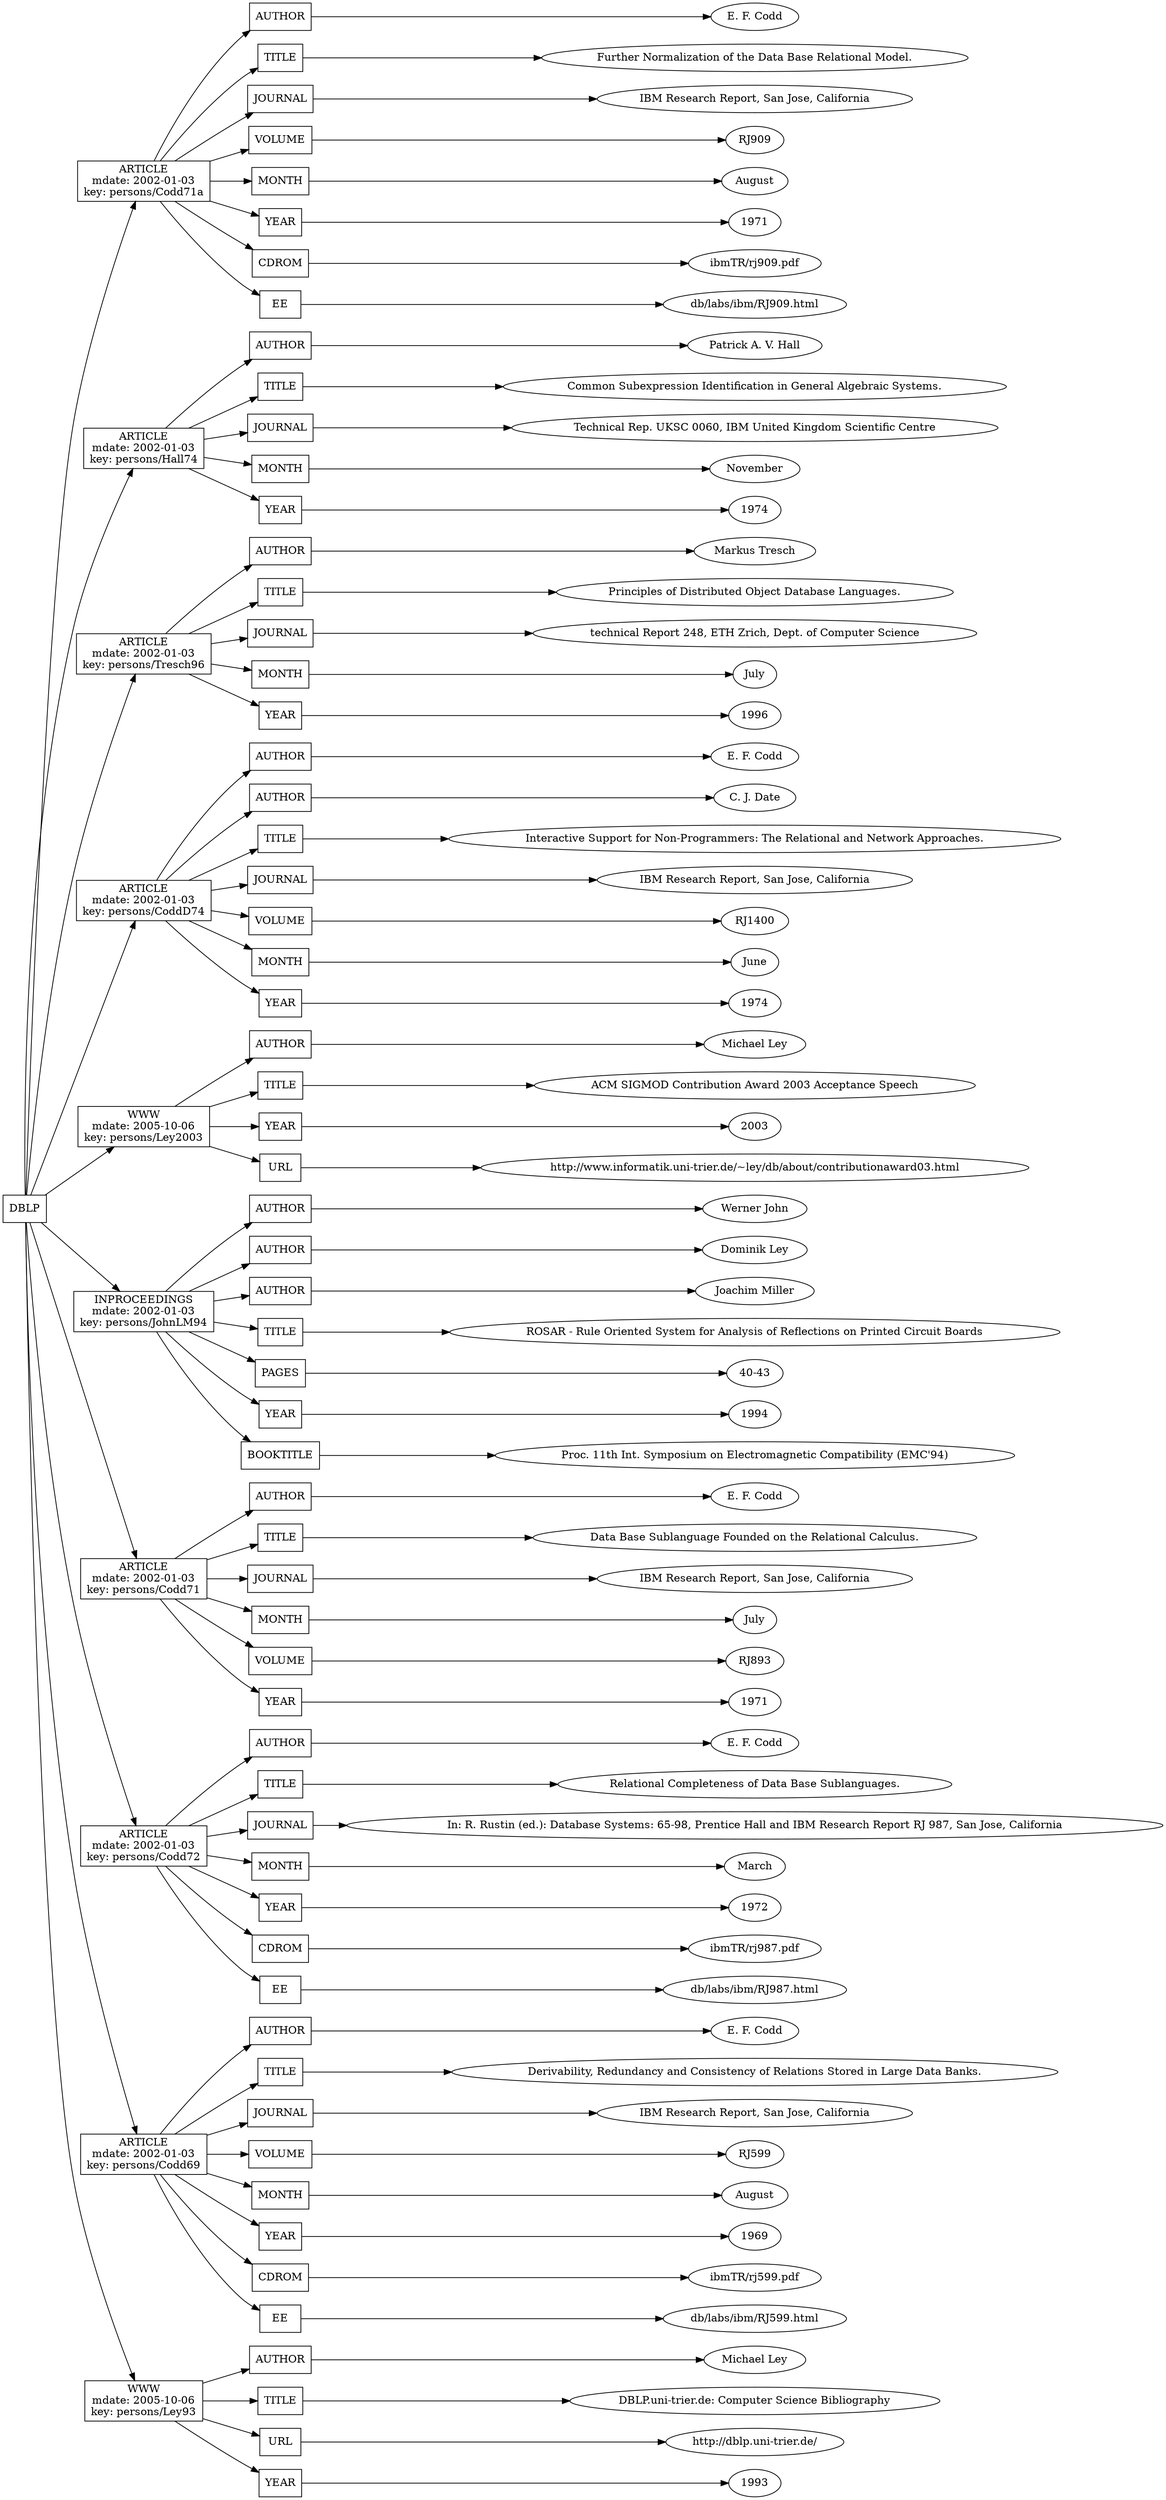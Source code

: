 digraph {
rankdir=LR
node [shape="box"]

dblp0 [label="DBLP"]
article1 [label="ARTICLE\nmdate: 2002-01-03
key: persons/Codd71a
"]
dblp0 -> {article1}

author0 [label="AUTHOR"]
node [shape="oval"]
author0x [label="E. F. Codd"]
author0 -> author0x
article1 -> {author0}

node [shape="box"]
title1 [label="TITLE"]
node [shape="oval"]
title1x [label="Further Normalization of the Data Base Relational Model."]
title1 -> title1x
article1 -> {title1}

node [shape="box"]
journal2 [label="JOURNAL"]
node [shape="oval"]
journal2x [label="IBM Research Report, San Jose, California"]
journal2 -> journal2x
article1 -> {journal2}

node [shape="box"]
volume3 [label="VOLUME"]
node [shape="oval"]
volume3x [label="RJ909"]
volume3 -> volume3x
article1 -> {volume3}

node [shape="box"]
month4 [label="MONTH"]
node [shape="oval"]
month4x [label="August"]
month4 -> month4x
article1 -> {month4}

node [shape="box"]
year5 [label="YEAR"]
node [shape="oval"]
year5x [label="1971"]
year5 -> year5x
article1 -> {year5}

node [shape="box"]
cdrom6 [label="CDROM"]
node [shape="oval"]
cdrom6x [label="ibmTR/rj909.pdf"]
cdrom6 -> cdrom6x
article1 -> {cdrom6}

node [shape="box"]
ee7 [label="EE"]
node [shape="oval"]
ee7x [label="db/labs/ibm/RJ909.html"]
ee7 -> ee7x
article1 -> {ee7}

node [shape="box"]
article2 [label="ARTICLE\nmdate: 2002-01-03
key: persons/Hall74
"]
dblp0 -> {article2}

author8 [label="AUTHOR"]
node [shape="oval"]
author8x [label="Patrick A. V. Hall"]
author8 -> author8x
article2 -> {author8}

node [shape="box"]
title9 [label="TITLE"]
node [shape="oval"]
title9x [label="Common Subexpression Identification in General Algebraic Systems."]
title9 -> title9x
article2 -> {title9}

node [shape="box"]
journal10 [label="JOURNAL"]
node [shape="oval"]
journal10x [label="Technical Rep. UKSC 0060, IBM United Kingdom Scientific Centre"]
journal10 -> journal10x
article2 -> {journal10}

node [shape="box"]
month11 [label="MONTH"]
node [shape="oval"]
month11x [label="November"]
month11 -> month11x
article2 -> {month11}

node [shape="box"]
year12 [label="YEAR"]
node [shape="oval"]
year12x [label="1974"]
year12 -> year12x
article2 -> {year12}

node [shape="box"]
article3 [label="ARTICLE\nmdate: 2002-01-03
key: persons/Tresch96
"]
dblp0 -> {article3}

author13 [label="AUTHOR"]
node [shape="oval"]
author13x [label="Markus Tresch"]
author13 -> author13x
article3 -> {author13}

node [shape="box"]
title14 [label="TITLE"]
node [shape="oval"]
title14x [label="Principles of Distributed Object Database Languages."]
title14 -> title14x
article3 -> {title14}

node [shape="box"]
journal15 [label="JOURNAL"]
node [shape="oval"]
journal15x [label="technical Report 248, ETH Zrich, Dept. of Computer Science"]
journal15 -> journal15x
article3 -> {journal15}

node [shape="box"]
month16 [label="MONTH"]
node [shape="oval"]
month16x [label="July"]
month16 -> month16x
article3 -> {month16}

node [shape="box"]
year17 [label="YEAR"]
node [shape="oval"]
year17x [label="1996"]
year17 -> year17x
article3 -> {year17}

node [shape="box"]
article4 [label="ARTICLE\nmdate: 2002-01-03
key: persons/CoddD74
"]
dblp0 -> {article4}

author18 [label="AUTHOR"]
node [shape="oval"]
author18x [label="E. F. Codd"]
author18 -> author18x
article4 -> {author18}

node [shape="box"]
author19 [label="AUTHOR"]
node [shape="oval"]
author19x [label="C. J. Date"]
author19 -> author19x
article4 -> {author19}

node [shape="box"]
title20 [label="TITLE"]
node [shape="oval"]
title20x [label="Interactive Support for Non-Programmers: The Relational and Network Approaches."]
title20 -> title20x
article4 -> {title20}

node [shape="box"]
journal21 [label="JOURNAL"]
node [shape="oval"]
journal21x [label="IBM Research Report, San Jose, California"]
journal21 -> journal21x
article4 -> {journal21}

node [shape="box"]
volume22 [label="VOLUME"]
node [shape="oval"]
volume22x [label="RJ1400"]
volume22 -> volume22x
article4 -> {volume22}

node [shape="box"]
month23 [label="MONTH"]
node [shape="oval"]
month23x [label="June"]
month23 -> month23x
article4 -> {month23}

node [shape="box"]
year24 [label="YEAR"]
node [shape="oval"]
year24x [label="1974"]
year24 -> year24x
article4 -> {year24}

node [shape="box"]
www5 [label="WWW\nmdate: 2005-10-06
key: persons/Ley2003
"]
dblp0 -> {www5}

author25 [label="AUTHOR"]
node [shape="oval"]
author25x [label="Michael Ley"]
author25 -> author25x
www5 -> {author25}

node [shape="box"]
title26 [label="TITLE"]
node [shape="oval"]
title26x [label="ACM SIGMOD Contribution Award 2003 Acceptance Speech"]
title26 -> title26x
www5 -> {title26}

node [shape="box"]
year27 [label="YEAR"]
node [shape="oval"]
year27x [label="2003"]
year27 -> year27x
www5 -> {year27}

node [shape="box"]
url28 [label="URL"]
node [shape="oval"]
url28x [label="http://www.informatik.uni-trier.de/~ley/db/about/contributionaward03.html"]
url28 -> url28x
www5 -> {url28}

node [shape="box"]
inproceedings6 [label="INPROCEEDINGS\nmdate: 2002-01-03
key: persons/JohnLM94
"]
dblp0 -> {inproceedings6}

author29 [label="AUTHOR"]
node [shape="oval"]
author29x [label="Werner John"]
author29 -> author29x
inproceedings6 -> {author29}

node [shape="box"]
author30 [label="AUTHOR"]
node [shape="oval"]
author30x [label="Dominik Ley"]
author30 -> author30x
inproceedings6 -> {author30}

node [shape="box"]
author31 [label="AUTHOR"]
node [shape="oval"]
author31x [label="Joachim Miller"]
author31 -> author31x
inproceedings6 -> {author31}

node [shape="box"]
title32 [label="TITLE"]
node [shape="oval"]
title32x [label="ROSAR - Rule Oriented System for Analysis of Reflections on Printed Circuit Boards"]
title32 -> title32x
inproceedings6 -> {title32}

node [shape="box"]
pages33 [label="PAGES"]
node [shape="oval"]
pages33x [label="40-43"]
pages33 -> pages33x
inproceedings6 -> {pages33}

node [shape="box"]
year34 [label="YEAR"]
node [shape="oval"]
year34x [label="1994"]
year34 -> year34x
inproceedings6 -> {year34}

node [shape="box"]
booktitle35 [label="BOOKTITLE"]
node [shape="oval"]
booktitle35x [label="Proc. 11th Int. Symposium on Electromagnetic Compatibility (EMC'94)"]
booktitle35 -> booktitle35x
inproceedings6 -> {booktitle35}

node [shape="box"]
article7 [label="ARTICLE\nmdate: 2002-01-03
key: persons/Codd71
"]
dblp0 -> {article7}

author36 [label="AUTHOR"]
node [shape="oval"]
author36x [label="E. F. Codd"]
author36 -> author36x
article7 -> {author36}

node [shape="box"]
title37 [label="TITLE"]
node [shape="oval"]
title37x [label="Data Base Sublanguage Founded on the Relational Calculus."]
title37 -> title37x
article7 -> {title37}

node [shape="box"]
journal38 [label="JOURNAL"]
node [shape="oval"]
journal38x [label="IBM Research Report, San Jose, California"]
journal38 -> journal38x
article7 -> {journal38}

node [shape="box"]
month39 [label="MONTH"]
node [shape="oval"]
month39x [label="July"]
month39 -> month39x
article7 -> {month39}

node [shape="box"]
volume40 [label="VOLUME"]
node [shape="oval"]
volume40x [label="RJ893"]
volume40 -> volume40x
article7 -> {volume40}

node [shape="box"]
year41 [label="YEAR"]
node [shape="oval"]
year41x [label="1971"]
year41 -> year41x
article7 -> {year41}

node [shape="box"]
article8 [label="ARTICLE\nmdate: 2002-01-03
key: persons/Codd72
"]
dblp0 -> {article8}

author42 [label="AUTHOR"]
node [shape="oval"]
author42x [label="E. F. Codd"]
author42 -> author42x
article8 -> {author42}

node [shape="box"]
title43 [label="TITLE"]
node [shape="oval"]
title43x [label="Relational Completeness of Data Base Sublanguages."]
title43 -> title43x
article8 -> {title43}

node [shape="box"]
journal44 [label="JOURNAL"]
node [shape="oval"]
journal44x [label="In: R. Rustin (ed.): Database Systems: 65-98, Prentice Hall and IBM Research Report RJ 987, San Jose, California"]
journal44 -> journal44x
article8 -> {journal44}

node [shape="box"]
month45 [label="MONTH"]
node [shape="oval"]
month45x [label="March"]
month45 -> month45x
article8 -> {month45}

node [shape="box"]
year46 [label="YEAR"]
node [shape="oval"]
year46x [label="1972"]
year46 -> year46x
article8 -> {year46}

node [shape="box"]
cdrom47 [label="CDROM"]
node [shape="oval"]
cdrom47x [label="ibmTR/rj987.pdf"]
cdrom47 -> cdrom47x
article8 -> {cdrom47}

node [shape="box"]
ee48 [label="EE"]
node [shape="oval"]
ee48x [label="db/labs/ibm/RJ987.html"]
ee48 -> ee48x
article8 -> {ee48}

node [shape="box"]
article9 [label="ARTICLE\nmdate: 2002-01-03
key: persons/Codd69
"]
dblp0 -> {article9}

author49 [label="AUTHOR"]
node [shape="oval"]
author49x [label="E. F. Codd"]
author49 -> author49x
article9 -> {author49}

node [shape="box"]
title50 [label="TITLE"]
node [shape="oval"]
title50x [label="Derivability, Redundancy and Consistency of Relations Stored in Large Data Banks."]
title50 -> title50x
article9 -> {title50}

node [shape="box"]
journal51 [label="JOURNAL"]
node [shape="oval"]
journal51x [label="IBM Research Report, San Jose, California"]
journal51 -> journal51x
article9 -> {journal51}

node [shape="box"]
volume52 [label="VOLUME"]
node [shape="oval"]
volume52x [label="RJ599"]
volume52 -> volume52x
article9 -> {volume52}

node [shape="box"]
month53 [label="MONTH"]
node [shape="oval"]
month53x [label="August"]
month53 -> month53x
article9 -> {month53}

node [shape="box"]
year54 [label="YEAR"]
node [shape="oval"]
year54x [label="1969"]
year54 -> year54x
article9 -> {year54}

node [shape="box"]
cdrom55 [label="CDROM"]
node [shape="oval"]
cdrom55x [label="ibmTR/rj599.pdf"]
cdrom55 -> cdrom55x
article9 -> {cdrom55}

node [shape="box"]
ee56 [label="EE"]
node [shape="oval"]
ee56x [label="db/labs/ibm/RJ599.html"]
ee56 -> ee56x
article9 -> {ee56}

node [shape="box"]
www10 [label="WWW\nmdate: 2005-10-06
key: persons/Ley93
"]
dblp0 -> {www10}

author57 [label="AUTHOR"]
node [shape="oval"]
author57x [label="Michael Ley"]
author57 -> author57x
www10 -> {author57}

node [shape="box"]
title58 [label="TITLE"]
node [shape="oval"]
title58x [label="DBLP.uni-trier.de: Computer Science Bibliography"]
title58 -> title58x
www10 -> {title58}

node [shape="box"]
url59 [label="URL"]
node [shape="oval"]
url59x [label="http://dblp.uni-trier.de/"]
url59 -> url59x
www10 -> {url59}

node [shape="box"]
year60 [label="YEAR"]
node [shape="oval"]
year60x [label="1993"]
year60 -> year60x
www10 -> {year60}

node [shape="box"]
}

